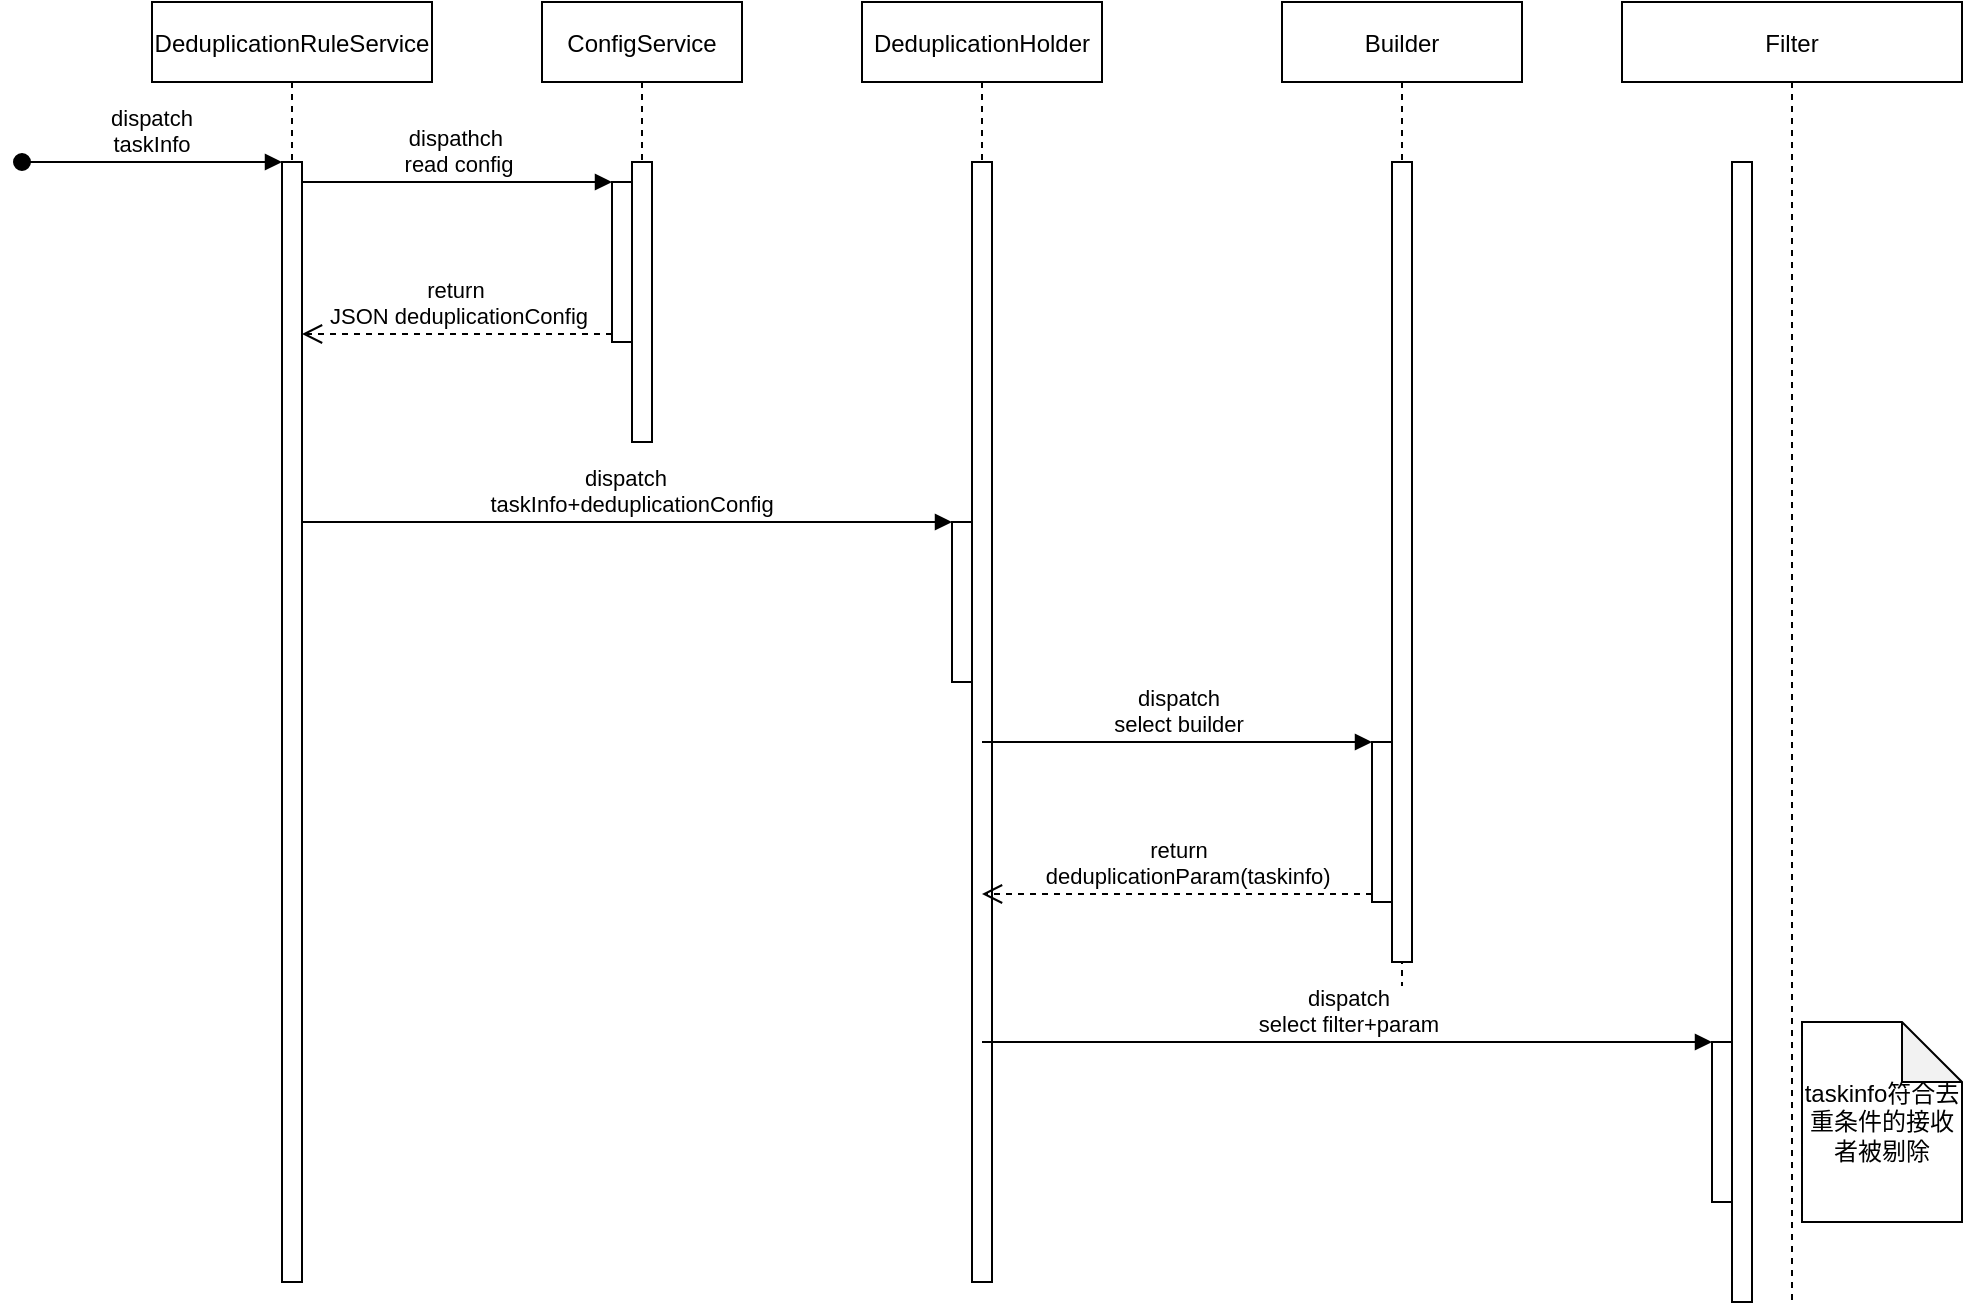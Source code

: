 <mxfile version="20.8.16" type="github">
  <diagram id="kgpKYQtTHZ0yAKxKKP6v" name="Page-1">
    <mxGraphModel dx="2071" dy="636" grid="1" gridSize="10" guides="1" tooltips="1" connect="1" arrows="1" fold="1" page="1" pageScale="1" pageWidth="850" pageHeight="1100" math="0" shadow="0">
      <root>
        <mxCell id="0" />
        <mxCell id="1" parent="0" />
        <mxCell id="3nuBFxr9cyL0pnOWT2aG-1" value="DeduplicationRuleService" style="shape=umlLifeline;perimeter=lifelinePerimeter;container=1;collapsible=0;recursiveResize=0;rounded=0;shadow=0;strokeWidth=1;" parent="1" vertex="1">
          <mxGeometry x="-145" y="150" width="140" height="640" as="geometry" />
        </mxCell>
        <mxCell id="3nuBFxr9cyL0pnOWT2aG-2" value="" style="points=[];perimeter=orthogonalPerimeter;rounded=0;shadow=0;strokeWidth=1;" parent="3nuBFxr9cyL0pnOWT2aG-1" vertex="1">
          <mxGeometry x="65" y="80" width="10" height="560" as="geometry" />
        </mxCell>
        <mxCell id="3nuBFxr9cyL0pnOWT2aG-3" value="dispatch&#xa;taskInfo" style="verticalAlign=bottom;startArrow=oval;endArrow=block;startSize=8;shadow=0;strokeWidth=1;" parent="3nuBFxr9cyL0pnOWT2aG-1" target="3nuBFxr9cyL0pnOWT2aG-2" edge="1">
          <mxGeometry relative="1" as="geometry">
            <mxPoint x="-65" y="80" as="sourcePoint" />
          </mxGeometry>
        </mxCell>
        <mxCell id="3nuBFxr9cyL0pnOWT2aG-5" value="ConfigService" style="shape=umlLifeline;perimeter=lifelinePerimeter;container=1;collapsible=0;recursiveResize=0;rounded=0;shadow=0;strokeWidth=1;" parent="1" vertex="1">
          <mxGeometry x="50" y="150" width="100" height="220" as="geometry" />
        </mxCell>
        <mxCell id="3nuBFxr9cyL0pnOWT2aG-6" value="" style="points=[];perimeter=orthogonalPerimeter;rounded=0;shadow=0;strokeWidth=1;" parent="3nuBFxr9cyL0pnOWT2aG-5" vertex="1">
          <mxGeometry x="45" y="80" width="10" height="140" as="geometry" />
        </mxCell>
        <mxCell id="_ZbJbGc3mUIkQsVLGUxy-18" value="" style="html=1;points=[];perimeter=orthogonalPerimeter;" vertex="1" parent="3nuBFxr9cyL0pnOWT2aG-5">
          <mxGeometry x="35" y="90" width="10" height="80" as="geometry" />
        </mxCell>
        <mxCell id="_ZbJbGc3mUIkQsVLGUxy-3" value="DeduplicationHolder" style="shape=umlLifeline;perimeter=lifelinePerimeter;container=1;collapsible=0;recursiveResize=0;rounded=0;shadow=0;strokeWidth=1;" vertex="1" parent="1">
          <mxGeometry x="210" y="150" width="120" height="640" as="geometry" />
        </mxCell>
        <mxCell id="_ZbJbGc3mUIkQsVLGUxy-4" value="" style="points=[];perimeter=orthogonalPerimeter;rounded=0;shadow=0;strokeWidth=1;" vertex="1" parent="_ZbJbGc3mUIkQsVLGUxy-3">
          <mxGeometry x="55" y="80" width="10" height="560" as="geometry" />
        </mxCell>
        <mxCell id="_ZbJbGc3mUIkQsVLGUxy-31" value="" style="html=1;points=[];perimeter=orthogonalPerimeter;" vertex="1" parent="_ZbJbGc3mUIkQsVLGUxy-3">
          <mxGeometry x="45" y="260" width="10" height="80" as="geometry" />
        </mxCell>
        <mxCell id="_ZbJbGc3mUIkQsVLGUxy-12" value="Builder" style="shape=umlLifeline;perimeter=lifelinePerimeter;container=1;collapsible=0;recursiveResize=0;rounded=0;shadow=0;strokeWidth=1;" vertex="1" parent="1">
          <mxGeometry x="420" y="150" width="120" height="520" as="geometry" />
        </mxCell>
        <mxCell id="_ZbJbGc3mUIkQsVLGUxy-13" value="" style="points=[];perimeter=orthogonalPerimeter;rounded=0;shadow=0;strokeWidth=1;" vertex="1" parent="_ZbJbGc3mUIkQsVLGUxy-12">
          <mxGeometry x="55" y="80" width="10" height="400" as="geometry" />
        </mxCell>
        <mxCell id="_ZbJbGc3mUIkQsVLGUxy-15" value="" style="html=1;points=[];perimeter=orthogonalPerimeter;" vertex="1" parent="_ZbJbGc3mUIkQsVLGUxy-12">
          <mxGeometry x="45" y="370" width="10" height="80" as="geometry" />
        </mxCell>
        <mxCell id="_ZbJbGc3mUIkQsVLGUxy-16" value="dispatch&lt;br&gt;select builder" style="html=1;verticalAlign=bottom;endArrow=block;entryX=0;entryY=0;rounded=0;" edge="1" target="_ZbJbGc3mUIkQsVLGUxy-15" parent="1">
          <mxGeometry x="0.005" relative="1" as="geometry">
            <mxPoint x="270" y="520" as="sourcePoint" />
            <mxPoint as="offset" />
          </mxGeometry>
        </mxCell>
        <mxCell id="_ZbJbGc3mUIkQsVLGUxy-17" value="return&lt;br&gt;&amp;nbsp; &amp;nbsp;deduplicationParam(taskinfo)" style="html=1;verticalAlign=bottom;endArrow=open;dashed=1;endSize=8;exitX=0;exitY=0.95;rounded=0;" edge="1" source="_ZbJbGc3mUIkQsVLGUxy-15" parent="1">
          <mxGeometry relative="1" as="geometry">
            <mxPoint x="270" y="596" as="targetPoint" />
          </mxGeometry>
        </mxCell>
        <mxCell id="_ZbJbGc3mUIkQsVLGUxy-19" value="dispathch&amp;nbsp; &lt;br&gt;read config" style="html=1;verticalAlign=bottom;endArrow=block;entryX=0;entryY=0;rounded=0;" edge="1" target="_ZbJbGc3mUIkQsVLGUxy-18" parent="1">
          <mxGeometry relative="1" as="geometry">
            <mxPoint x="-70" y="240" as="sourcePoint" />
          </mxGeometry>
        </mxCell>
        <mxCell id="_ZbJbGc3mUIkQsVLGUxy-20" value="return&amp;nbsp; &lt;br&gt;JSON deduplicationConfig" style="html=1;verticalAlign=bottom;endArrow=open;dashed=1;endSize=8;exitX=0;exitY=0.95;rounded=0;" edge="1" source="_ZbJbGc3mUIkQsVLGUxy-18" parent="1">
          <mxGeometry relative="1" as="geometry">
            <mxPoint x="-70" y="316" as="targetPoint" />
          </mxGeometry>
        </mxCell>
        <mxCell id="_ZbJbGc3mUIkQsVLGUxy-22" value="Filter" style="shape=umlLifeline;perimeter=lifelinePerimeter;container=1;collapsible=0;recursiveResize=0;rounded=0;shadow=0;strokeWidth=1;" vertex="1" parent="1">
          <mxGeometry x="590" y="150" width="170" height="650" as="geometry" />
        </mxCell>
        <mxCell id="_ZbJbGc3mUIkQsVLGUxy-23" value="" style="points=[];perimeter=orthogonalPerimeter;rounded=0;shadow=0;strokeWidth=1;" vertex="1" parent="_ZbJbGc3mUIkQsVLGUxy-22">
          <mxGeometry x="55" y="80" width="10" height="570" as="geometry" />
        </mxCell>
        <mxCell id="_ZbJbGc3mUIkQsVLGUxy-37" value="" style="html=1;points=[];perimeter=orthogonalPerimeter;" vertex="1" parent="_ZbJbGc3mUIkQsVLGUxy-22">
          <mxGeometry x="45" y="520" width="10" height="80" as="geometry" />
        </mxCell>
        <mxCell id="_ZbJbGc3mUIkQsVLGUxy-40" value="taskinfo符合去重条件的接收者被剔除" style="shape=note;whiteSpace=wrap;html=1;backgroundOutline=1;darkOpacity=0.05;" vertex="1" parent="_ZbJbGc3mUIkQsVLGUxy-22">
          <mxGeometry x="90" y="510" width="80" height="100" as="geometry" />
        </mxCell>
        <mxCell id="_ZbJbGc3mUIkQsVLGUxy-32" value="dispatch&amp;nbsp; &lt;br&gt;&amp;nbsp;taskInfo+deduplicationConfig" style="html=1;verticalAlign=bottom;endArrow=block;entryX=0;entryY=0;rounded=0;" edge="1" target="_ZbJbGc3mUIkQsVLGUxy-31" parent="1">
          <mxGeometry x="0.003" relative="1" as="geometry">
            <mxPoint x="-70" y="410" as="sourcePoint" />
            <mxPoint as="offset" />
          </mxGeometry>
        </mxCell>
        <mxCell id="_ZbJbGc3mUIkQsVLGUxy-38" value="dispatch&lt;br&gt;select filter+param" style="html=1;verticalAlign=bottom;endArrow=block;entryX=0;entryY=0;rounded=0;" edge="1" target="_ZbJbGc3mUIkQsVLGUxy-37" parent="1">
          <mxGeometry relative="1" as="geometry">
            <mxPoint x="270" y="670" as="sourcePoint" />
          </mxGeometry>
        </mxCell>
      </root>
    </mxGraphModel>
  </diagram>
</mxfile>

